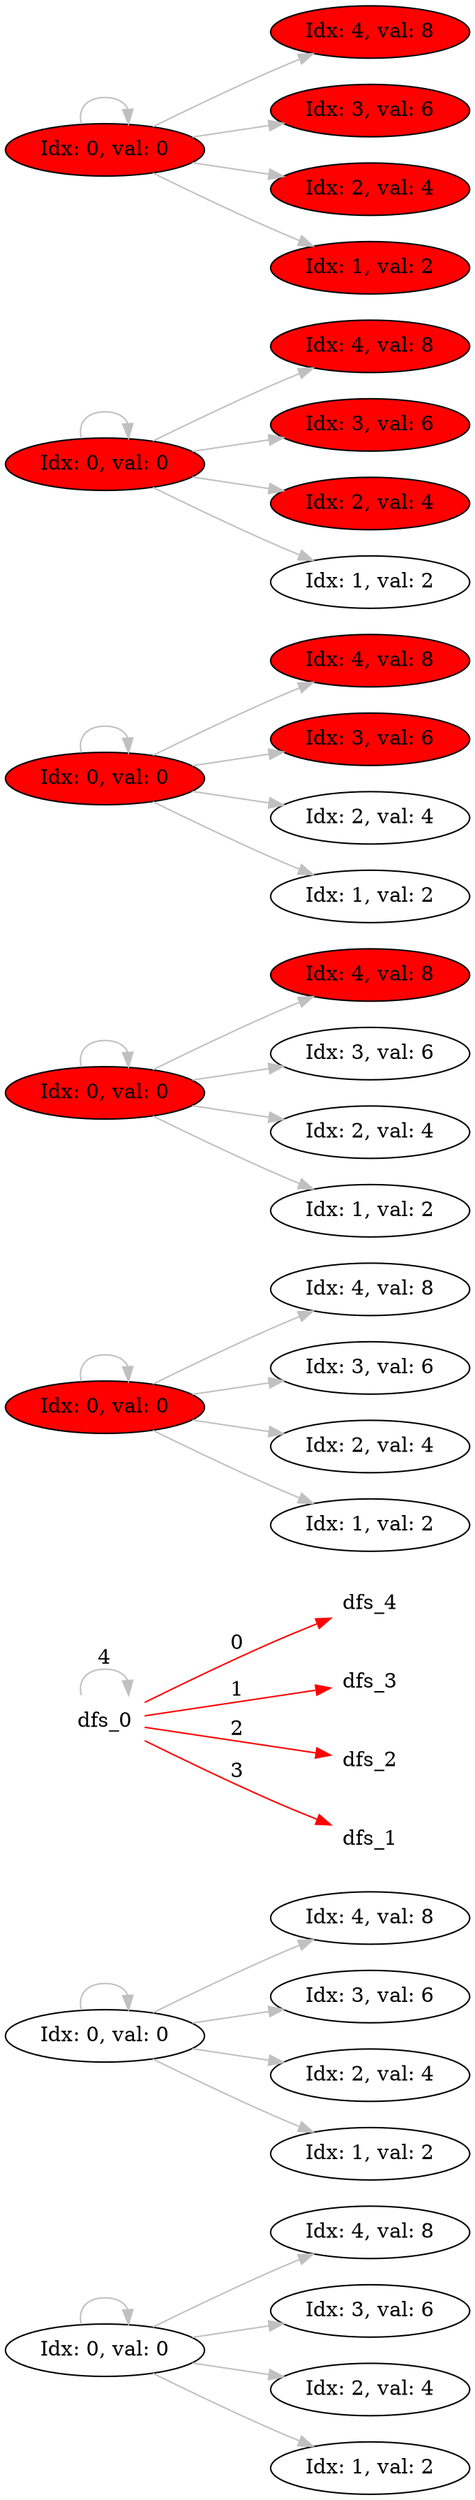 digraph g
{ 
node [shape=none]
rankdir="LR"
node_0_0
[ shape = oval; label = "Idx: 0, val: 0" ];
node_0_0 -> node_4_0 [  color=gray ]
node_0_0 -> node_3_0 [  color=gray ]
node_0_0 -> node_2_0 [  color=gray ]
node_0_0 -> node_1_0 [  color=gray ]
node_0_0 -> node_0_0 [  color=gray ]
node_1_0
[ shape = oval; label = "Idx: 1, val: 2" ];
node_2_0
[ shape = oval; label = "Idx: 2, val: 4" ];
node_3_0
[ shape = oval; label = "Idx: 3, val: 6" ];
node_4_0
[ shape = oval; label = "Idx: 4, val: 8" ];
node_0_1
[ shape = oval; label = "Idx: 0, val: 0" ];
node_0_1 -> node_4_1 [  color=gray ]
node_0_1 -> node_3_1 [  color=gray ]
node_0_1 -> node_2_1 [  color=gray ]
node_0_1 -> node_1_1 [  color=gray ]
node_0_1 -> node_0_1 [  color=gray ]
node_1_1
[ shape = oval; label = "Idx: 1, val: 2" ];
node_2_1
[ shape = oval; label = "Idx: 2, val: 4" ];
node_3_1
[ shape = oval; label = "Idx: 3, val: 6" ];
node_4_1
[ shape = oval; label = "Idx: 4, val: 8" ];
dfs_0 -> dfs_4[color=red, label = "0"]
node_0_2
[ shape = oval; fillcolor = red; style=filled; label = "Idx: 0, val: 0" ];
node_0_2 -> node_4_2 [  color=gray ]
node_0_2 -> node_3_2 [  color=gray ]
node_0_2 -> node_2_2 [  color=gray ]
node_0_2 -> node_1_2 [  color=gray ]
node_0_2 -> node_0_2 [  color=gray ]
node_1_2
[ shape = oval; label = "Idx: 1, val: 2" ];
node_2_2
[ shape = oval; label = "Idx: 2, val: 4" ];
node_3_2
[ shape = oval; label = "Idx: 3, val: 6" ];
node_4_2
[ shape = oval; label = "Idx: 4, val: 8" ];
dfs_0 -> dfs_3[color=red, label = "1"]
node_0_3
[ shape = oval; fillcolor = red; style=filled; label = "Idx: 0, val: 0" ];
node_0_3 -> node_4_3 [  color=gray ]
node_0_3 -> node_3_3 [  color=gray ]
node_0_3 -> node_2_3 [  color=gray ]
node_0_3 -> node_1_3 [  color=gray ]
node_0_3 -> node_0_3 [  color=gray ]
node_1_3
[ shape = oval; label = "Idx: 1, val: 2" ];
node_2_3
[ shape = oval; label = "Idx: 2, val: 4" ];
node_3_3
[ shape = oval; label = "Idx: 3, val: 6" ];
node_4_3
[ shape = oval; fillcolor = red; style=filled; label = "Idx: 4, val: 8" ];
dfs_0 -> dfs_2[color=red, label = "2"]
node_0_4
[ shape = oval; fillcolor = red; style=filled; label = "Idx: 0, val: 0" ];
node_0_4 -> node_4_4 [  color=gray ]
node_0_4 -> node_3_4 [  color=gray ]
node_0_4 -> node_2_4 [  color=gray ]
node_0_4 -> node_1_4 [  color=gray ]
node_0_4 -> node_0_4 [  color=gray ]
node_1_4
[ shape = oval; label = "Idx: 1, val: 2" ];
node_2_4
[ shape = oval; label = "Idx: 2, val: 4" ];
node_3_4
[ shape = oval; fillcolor = red; style=filled; label = "Idx: 3, val: 6" ];
node_4_4
[ shape = oval; fillcolor = red; style=filled; label = "Idx: 4, val: 8" ];
dfs_0 -> dfs_1[color=red, label = "3"]
node_0_5
[ shape = oval; fillcolor = red; style=filled; label = "Idx: 0, val: 0" ];
node_0_5 -> node_4_5 [  color=gray ]
node_0_5 -> node_3_5 [  color=gray ]
node_0_5 -> node_2_5 [  color=gray ]
node_0_5 -> node_1_5 [  color=gray ]
node_0_5 -> node_0_5 [  color=gray ]
node_1_5
[ shape = oval; label = "Idx: 1, val: 2" ];
node_2_5
[ shape = oval; fillcolor = red; style=filled; label = "Idx: 2, val: 4" ];
node_3_5
[ shape = oval; fillcolor = red; style=filled; label = "Idx: 3, val: 6" ];
node_4_5
[ shape = oval; fillcolor = red; style=filled; label = "Idx: 4, val: 8" ];
dfs_0 -> dfs_0[color=gray, label = "4"]
node_0_6
[ shape = oval; fillcolor = red; style=filled; label = "Idx: 0, val: 0" ];
node_0_6 -> node_4_6 [  color=gray ]
node_0_6 -> node_3_6 [  color=gray ]
node_0_6 -> node_2_6 [  color=gray ]
node_0_6 -> node_1_6 [  color=gray ]
node_0_6 -> node_0_6 [  color=gray ]
node_1_6
[ shape = oval; fillcolor = red; style=filled; label = "Idx: 1, val: 2" ];
node_2_6
[ shape = oval; fillcolor = red; style=filled; label = "Idx: 2, val: 4" ];
node_3_6
[ shape = oval; fillcolor = red; style=filled; label = "Idx: 3, val: 6" ];
node_4_6
[ shape = oval; fillcolor = red; style=filled; label = "Idx: 4, val: 8" ];
}
